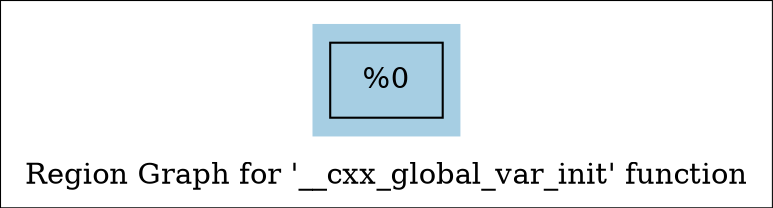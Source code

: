digraph "Region Graph for '__cxx_global_var_init' function" {
	label="Region Graph for '__cxx_global_var_init' function";

	Node0x1891760 [shape=record,label="{%0}"];
	colorscheme = "paired12"
        subgraph cluster_0x1865700 {
          label = "";
          style = filled;
          color = 1
          Node0x1891760;
        }
}
